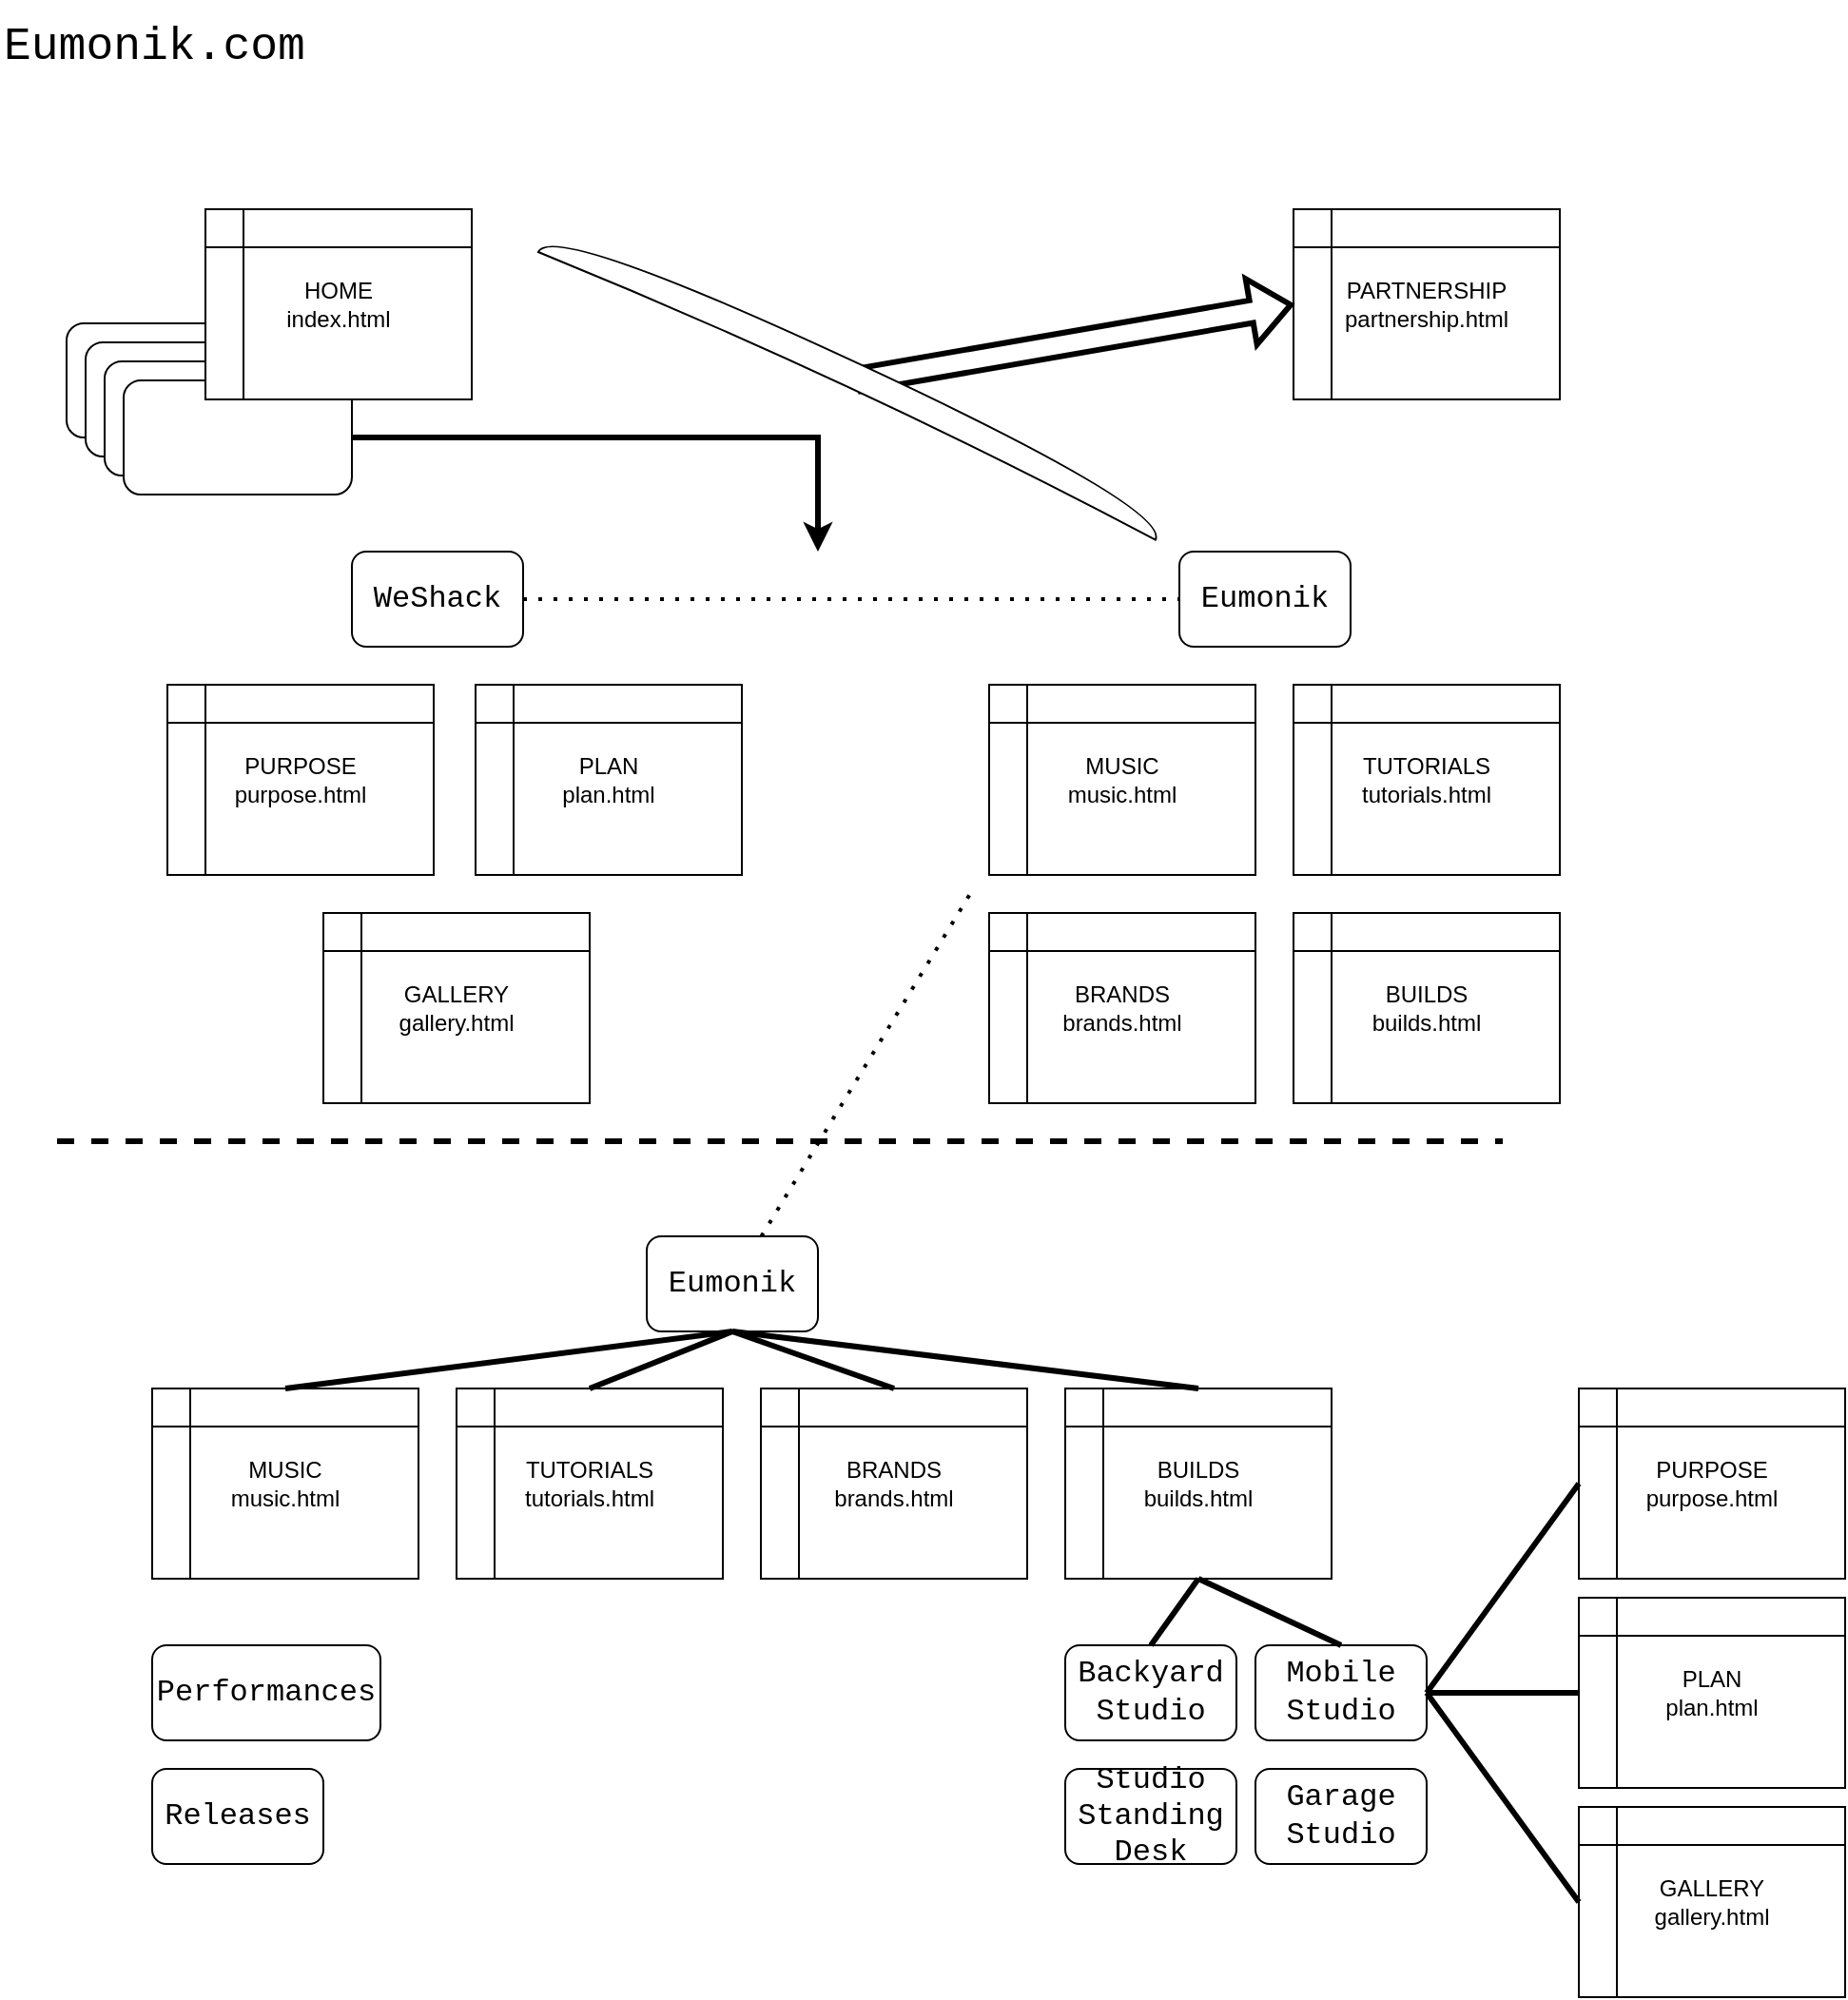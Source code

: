 <mxfile version="17.4.6" type="github">
  <diagram id="xalGUEY1jbddrHLXlYOY" name="Page-1">
    <mxGraphModel dx="1527" dy="942" grid="1" gridSize="10" guides="1" tooltips="1" connect="1" arrows="1" fold="1" page="1" pageScale="1" pageWidth="850" pageHeight="1100" math="0" shadow="0">
      <root>
        <mxCell id="0" />
        <mxCell id="1" parent="0" />
        <mxCell id="up5kKdKBbWI_Yvt1TdvK-1" value="" style="rounded=1;whiteSpace=wrap;html=1;" parent="1" vertex="1">
          <mxGeometry x="45" y="170" width="120" height="60" as="geometry" />
        </mxCell>
        <mxCell id="8K8TTzSOVT5qWjFkLYJU-2" value="&lt;font style=&quot;font-size: 24px&quot; face=&quot;Courier New&quot;&gt;Eumonik.com&lt;/font&gt;" style="text;html=1;strokeColor=none;fillColor=none;align=left;verticalAlign=middle;whiteSpace=wrap;rounded=0;" vertex="1" parent="1">
          <mxGeometry x="10" width="170" height="50" as="geometry" />
        </mxCell>
        <mxCell id="8K8TTzSOVT5qWjFkLYJU-3" value="" style="rounded=1;whiteSpace=wrap;html=1;" vertex="1" parent="1">
          <mxGeometry x="55" y="180" width="120" height="60" as="geometry" />
        </mxCell>
        <mxCell id="8K8TTzSOVT5qWjFkLYJU-4" value="" style="rounded=1;whiteSpace=wrap;html=1;" vertex="1" parent="1">
          <mxGeometry x="65" y="190" width="120" height="60" as="geometry" />
        </mxCell>
        <mxCell id="8K8TTzSOVT5qWjFkLYJU-5" value="" style="rounded=1;whiteSpace=wrap;html=1;" vertex="1" parent="1">
          <mxGeometry x="75" y="200" width="120" height="60" as="geometry" />
        </mxCell>
        <mxCell id="8K8TTzSOVT5qWjFkLYJU-10" value="MUSIC&lt;br&gt;music.html" style="shape=internalStorage;whiteSpace=wrap;html=1;backgroundOutline=1;" vertex="1" parent="1">
          <mxGeometry x="530" y="360" width="140" height="100" as="geometry" />
        </mxCell>
        <mxCell id="8K8TTzSOVT5qWjFkLYJU-12" value="TUTORIALS&lt;br&gt;tutorials.html" style="shape=internalStorage;whiteSpace=wrap;html=1;backgroundOutline=1;" vertex="1" parent="1">
          <mxGeometry x="690" y="360" width="140" height="100" as="geometry" />
        </mxCell>
        <mxCell id="8K8TTzSOVT5qWjFkLYJU-13" value="PLAN&lt;br&gt;plan.html" style="shape=internalStorage;whiteSpace=wrap;html=1;backgroundOutline=1;" vertex="1" parent="1">
          <mxGeometry x="260" y="360" width="140" height="100" as="geometry" />
        </mxCell>
        <mxCell id="8K8TTzSOVT5qWjFkLYJU-14" value="PURPOSE&lt;br&gt;purpose.html" style="shape=internalStorage;whiteSpace=wrap;html=1;backgroundOutline=1;" vertex="1" parent="1">
          <mxGeometry x="98" y="360" width="140" height="100" as="geometry" />
        </mxCell>
        <mxCell id="8K8TTzSOVT5qWjFkLYJU-15" value="" style="endArrow=classic;html=1;rounded=0;fontFamily=Courier New;fontSize=24;exitX=1;exitY=0.5;exitDx=0;exitDy=0;strokeWidth=3;" edge="1" parent="1" source="8K8TTzSOVT5qWjFkLYJU-5">
          <mxGeometry width="50" height="50" relative="1" as="geometry">
            <mxPoint x="390" y="290" as="sourcePoint" />
            <mxPoint x="440" y="290" as="targetPoint" />
            <Array as="points">
              <mxPoint x="440" y="230" />
            </Array>
          </mxGeometry>
        </mxCell>
        <mxCell id="8K8TTzSOVT5qWjFkLYJU-17" value="" style="endArrow=none;dashed=1;html=1;dashPattern=1 3;strokeWidth=2;rounded=0;fontFamily=Courier New;fontSize=24;startArrow=none;" edge="1" parent="1" source="8K8TTzSOVT5qWjFkLYJU-25">
          <mxGeometry width="50" height="50" relative="1" as="geometry">
            <mxPoint x="190" y="300" as="sourcePoint" />
            <mxPoint x="680" y="300" as="targetPoint" />
          </mxGeometry>
        </mxCell>
        <mxCell id="8K8TTzSOVT5qWjFkLYJU-1" value="HOME&lt;br&gt;index.html" style="shape=internalStorage;whiteSpace=wrap;html=1;backgroundOutline=1;" vertex="1" parent="1">
          <mxGeometry x="118" y="110" width="140" height="100" as="geometry" />
        </mxCell>
        <mxCell id="8K8TTzSOVT5qWjFkLYJU-18" value="GALLERY&lt;br&gt;gallery.html" style="shape=internalStorage;whiteSpace=wrap;html=1;backgroundOutline=1;" vertex="1" parent="1">
          <mxGeometry x="180" y="480" width="140" height="100" as="geometry" />
        </mxCell>
        <mxCell id="8K8TTzSOVT5qWjFkLYJU-19" value="PARTNERSHIP&lt;br&gt;partnership.html" style="shape=internalStorage;whiteSpace=wrap;html=1;backgroundOutline=1;" vertex="1" parent="1">
          <mxGeometry x="690" y="110" width="140" height="100" as="geometry" />
        </mxCell>
        <mxCell id="8K8TTzSOVT5qWjFkLYJU-20" value="" style="shape=flexArrow;endArrow=classic;html=1;rounded=0;fontFamily=Courier New;fontSize=24;strokeWidth=3;entryX=0;entryY=0.5;entryDx=0;entryDy=0;" edge="1" parent="1" target="8K8TTzSOVT5qWjFkLYJU-19">
          <mxGeometry width="50" height="50" relative="1" as="geometry">
            <mxPoint x="460" y="200" as="sourcePoint" />
            <mxPoint x="510" y="170" as="targetPoint" />
          </mxGeometry>
        </mxCell>
        <mxCell id="8K8TTzSOVT5qWjFkLYJU-21" value="" style="shape=xor;whiteSpace=wrap;html=1;fontFamily=Courier New;fontSize=24;rotation=-65;" vertex="1" parent="1">
          <mxGeometry x="450" y="20.98" width="18" height="358.03" as="geometry" />
        </mxCell>
        <mxCell id="8K8TTzSOVT5qWjFkLYJU-23" value="BRANDS&lt;br&gt;brands.html" style="shape=internalStorage;whiteSpace=wrap;html=1;backgroundOutline=1;" vertex="1" parent="1">
          <mxGeometry x="530" y="480" width="140" height="100" as="geometry" />
        </mxCell>
        <mxCell id="8K8TTzSOVT5qWjFkLYJU-24" value="BUILDS&lt;br&gt;builds.html" style="shape=internalStorage;whiteSpace=wrap;html=1;backgroundOutline=1;" vertex="1" parent="1">
          <mxGeometry x="690" y="480" width="140" height="100" as="geometry" />
        </mxCell>
        <mxCell id="8K8TTzSOVT5qWjFkLYJU-25" value="&lt;font style=&quot;font-size: 16px&quot;&gt;Eumonik&lt;/font&gt;" style="rounded=1;whiteSpace=wrap;html=1;fontFamily=Courier New;fontSize=12;" vertex="1" parent="1">
          <mxGeometry x="630" y="290" width="90" height="50" as="geometry" />
        </mxCell>
        <mxCell id="8K8TTzSOVT5qWjFkLYJU-26" value="" style="endArrow=none;dashed=1;html=1;dashPattern=1 3;strokeWidth=2;rounded=0;fontFamily=Courier New;fontSize=24;exitX=1;exitY=0.5;exitDx=0;exitDy=0;" edge="1" parent="1" source="8K8TTzSOVT5qWjFkLYJU-28" target="8K8TTzSOVT5qWjFkLYJU-25">
          <mxGeometry width="50" height="50" relative="1" as="geometry">
            <mxPoint x="190" y="300" as="sourcePoint" />
            <mxPoint x="680" y="300" as="targetPoint" />
          </mxGeometry>
        </mxCell>
        <mxCell id="8K8TTzSOVT5qWjFkLYJU-28" value="&lt;font style=&quot;font-size: 16px&quot;&gt;WeShack&lt;/font&gt;" style="rounded=1;whiteSpace=wrap;html=1;fontFamily=Courier New;fontSize=12;" vertex="1" parent="1">
          <mxGeometry x="195" y="290" width="90" height="50" as="geometry" />
        </mxCell>
        <mxCell id="8K8TTzSOVT5qWjFkLYJU-30" value="MUSIC&lt;br&gt;music.html" style="shape=internalStorage;whiteSpace=wrap;html=1;backgroundOutline=1;" vertex="1" parent="1">
          <mxGeometry x="90" y="730" width="140" height="100" as="geometry" />
        </mxCell>
        <mxCell id="8K8TTzSOVT5qWjFkLYJU-31" value="TUTORIALS&lt;br&gt;tutorials.html" style="shape=internalStorage;whiteSpace=wrap;html=1;backgroundOutline=1;" vertex="1" parent="1">
          <mxGeometry x="250" y="730" width="140" height="100" as="geometry" />
        </mxCell>
        <mxCell id="8K8TTzSOVT5qWjFkLYJU-32" value="" style="endArrow=none;dashed=1;html=1;dashPattern=1 3;strokeWidth=2;rounded=0;fontFamily=Courier New;fontSize=24;startArrow=none;" edge="1" parent="1" source="8K8TTzSOVT5qWjFkLYJU-35">
          <mxGeometry width="50" height="50" relative="1" as="geometry">
            <mxPoint x="-250" y="670" as="sourcePoint" />
            <mxPoint x="520" y="470" as="targetPoint" />
          </mxGeometry>
        </mxCell>
        <mxCell id="8K8TTzSOVT5qWjFkLYJU-33" value="BRANDS&lt;br&gt;brands.html" style="shape=internalStorage;whiteSpace=wrap;html=1;backgroundOutline=1;" vertex="1" parent="1">
          <mxGeometry x="410" y="730" width="140" height="100" as="geometry" />
        </mxCell>
        <mxCell id="8K8TTzSOVT5qWjFkLYJU-34" value="BUILDS&lt;br&gt;builds.html" style="shape=internalStorage;whiteSpace=wrap;html=1;backgroundOutline=1;" vertex="1" parent="1">
          <mxGeometry x="570" y="730" width="140" height="100" as="geometry" />
        </mxCell>
        <mxCell id="8K8TTzSOVT5qWjFkLYJU-35" value="&lt;font style=&quot;font-size: 16px&quot;&gt;Eumonik&lt;/font&gt;" style="rounded=1;whiteSpace=wrap;html=1;fontFamily=Courier New;fontSize=12;" vertex="1" parent="1">
          <mxGeometry x="350" y="650" width="90" height="50" as="geometry" />
        </mxCell>
        <mxCell id="8K8TTzSOVT5qWjFkLYJU-36" value="" style="endArrow=none;dashed=1;html=1;rounded=0;fontFamily=Courier New;fontSize=16;strokeWidth=3;" edge="1" parent="1">
          <mxGeometry width="50" height="50" relative="1" as="geometry">
            <mxPoint x="40" y="600" as="sourcePoint" />
            <mxPoint x="800" y="600" as="targetPoint" />
          </mxGeometry>
        </mxCell>
        <mxCell id="8K8TTzSOVT5qWjFkLYJU-37" value="PLAN&lt;br&gt;plan.html" style="shape=internalStorage;whiteSpace=wrap;html=1;backgroundOutline=1;" vertex="1" parent="1">
          <mxGeometry x="840" y="840" width="140" height="100" as="geometry" />
        </mxCell>
        <mxCell id="8K8TTzSOVT5qWjFkLYJU-38" value="PURPOSE&lt;br&gt;purpose.html" style="shape=internalStorage;whiteSpace=wrap;html=1;backgroundOutline=1;" vertex="1" parent="1">
          <mxGeometry x="840" y="730" width="140" height="100" as="geometry" />
        </mxCell>
        <mxCell id="8K8TTzSOVT5qWjFkLYJU-39" value="GALLERY&lt;br&gt;gallery.html" style="shape=internalStorage;whiteSpace=wrap;html=1;backgroundOutline=1;" vertex="1" parent="1">
          <mxGeometry x="840" y="950" width="140" height="100" as="geometry" />
        </mxCell>
        <mxCell id="8K8TTzSOVT5qWjFkLYJU-40" value="&lt;font style=&quot;font-size: 16px&quot;&gt;Mobile Studio&lt;/font&gt;" style="rounded=1;whiteSpace=wrap;html=1;fontFamily=Courier New;fontSize=12;" vertex="1" parent="1">
          <mxGeometry x="670" y="865" width="90" height="50" as="geometry" />
        </mxCell>
        <mxCell id="8K8TTzSOVT5qWjFkLYJU-41" value="" style="endArrow=none;html=1;rounded=0;fontFamily=Courier New;fontSize=16;strokeWidth=3;exitX=1;exitY=0.5;exitDx=0;exitDy=0;entryX=0;entryY=0.5;entryDx=0;entryDy=0;" edge="1" parent="1" source="8K8TTzSOVT5qWjFkLYJU-40" target="8K8TTzSOVT5qWjFkLYJU-38">
          <mxGeometry width="50" height="50" relative="1" as="geometry">
            <mxPoint x="530" y="600" as="sourcePoint" />
            <mxPoint x="580" y="550" as="targetPoint" />
          </mxGeometry>
        </mxCell>
        <mxCell id="8K8TTzSOVT5qWjFkLYJU-42" value="" style="endArrow=none;html=1;rounded=0;fontFamily=Courier New;fontSize=16;strokeWidth=3;entryX=1;entryY=0.5;entryDx=0;entryDy=0;exitX=0;exitY=0.5;exitDx=0;exitDy=0;" edge="1" parent="1" source="8K8TTzSOVT5qWjFkLYJU-37" target="8K8TTzSOVT5qWjFkLYJU-40">
          <mxGeometry width="50" height="50" relative="1" as="geometry">
            <mxPoint x="540" y="610" as="sourcePoint" />
            <mxPoint x="590" y="560" as="targetPoint" />
          </mxGeometry>
        </mxCell>
        <mxCell id="8K8TTzSOVT5qWjFkLYJU-43" value="" style="endArrow=none;html=1;rounded=0;fontFamily=Courier New;fontSize=16;strokeWidth=3;exitX=1;exitY=0.5;exitDx=0;exitDy=0;entryX=0;entryY=0.5;entryDx=0;entryDy=0;" edge="1" parent="1" source="8K8TTzSOVT5qWjFkLYJU-40" target="8K8TTzSOVT5qWjFkLYJU-39">
          <mxGeometry width="50" height="50" relative="1" as="geometry">
            <mxPoint x="550" y="620" as="sourcePoint" />
            <mxPoint x="600" y="570" as="targetPoint" />
          </mxGeometry>
        </mxCell>
        <mxCell id="8K8TTzSOVT5qWjFkLYJU-44" value="" style="endArrow=none;html=1;rounded=0;fontFamily=Courier New;fontSize=16;strokeWidth=3;exitX=0.5;exitY=0;exitDx=0;exitDy=0;entryX=0.5;entryY=1;entryDx=0;entryDy=0;" edge="1" parent="1" source="8K8TTzSOVT5qWjFkLYJU-40" target="8K8TTzSOVT5qWjFkLYJU-34">
          <mxGeometry width="50" height="50" relative="1" as="geometry">
            <mxPoint x="420" y="770" as="sourcePoint" />
            <mxPoint x="470" y="720" as="targetPoint" />
          </mxGeometry>
        </mxCell>
        <mxCell id="8K8TTzSOVT5qWjFkLYJU-45" value="" style="endArrow=none;html=1;rounded=0;fontFamily=Courier New;fontSize=16;strokeWidth=3;entryX=0.5;entryY=1;entryDx=0;entryDy=0;exitX=0.5;exitY=0;exitDx=0;exitDy=0;" edge="1" parent="1" source="8K8TTzSOVT5qWjFkLYJU-31" target="8K8TTzSOVT5qWjFkLYJU-35">
          <mxGeometry width="50" height="50" relative="1" as="geometry">
            <mxPoint x="430" y="780" as="sourcePoint" />
            <mxPoint x="480" y="730" as="targetPoint" />
          </mxGeometry>
        </mxCell>
        <mxCell id="8K8TTzSOVT5qWjFkLYJU-46" value="" style="endArrow=none;html=1;rounded=0;fontFamily=Courier New;fontSize=16;strokeWidth=3;exitX=0.5;exitY=1;exitDx=0;exitDy=0;entryX=0.5;entryY=0;entryDx=0;entryDy=0;" edge="1" parent="1" source="8K8TTzSOVT5qWjFkLYJU-35" target="8K8TTzSOVT5qWjFkLYJU-33">
          <mxGeometry width="50" height="50" relative="1" as="geometry">
            <mxPoint x="440" y="790" as="sourcePoint" />
            <mxPoint x="490" y="740" as="targetPoint" />
          </mxGeometry>
        </mxCell>
        <mxCell id="8K8TTzSOVT5qWjFkLYJU-47" value="" style="endArrow=none;html=1;rounded=0;fontFamily=Courier New;fontSize=16;strokeWidth=3;exitX=0.5;exitY=1;exitDx=0;exitDy=0;entryX=0.5;entryY=0;entryDx=0;entryDy=0;" edge="1" parent="1" source="8K8TTzSOVT5qWjFkLYJU-35" target="8K8TTzSOVT5qWjFkLYJU-34">
          <mxGeometry width="50" height="50" relative="1" as="geometry">
            <mxPoint x="450" y="800" as="sourcePoint" />
            <mxPoint x="500" y="750" as="targetPoint" />
          </mxGeometry>
        </mxCell>
        <mxCell id="8K8TTzSOVT5qWjFkLYJU-48" value="" style="endArrow=none;html=1;rounded=0;fontFamily=Courier New;fontSize=16;strokeWidth=3;exitX=0.5;exitY=1;exitDx=0;exitDy=0;entryX=0.5;entryY=0;entryDx=0;entryDy=0;" edge="1" parent="1" source="8K8TTzSOVT5qWjFkLYJU-35" target="8K8TTzSOVT5qWjFkLYJU-30">
          <mxGeometry width="50" height="50" relative="1" as="geometry">
            <mxPoint x="460" y="810" as="sourcePoint" />
            <mxPoint x="510" y="760" as="targetPoint" />
          </mxGeometry>
        </mxCell>
        <mxCell id="8K8TTzSOVT5qWjFkLYJU-49" value="&lt;font style=&quot;font-size: 16px&quot;&gt;Backyard&lt;br&gt;Studio&lt;br&gt;&lt;/font&gt;" style="rounded=1;whiteSpace=wrap;html=1;fontFamily=Courier New;fontSize=12;" vertex="1" parent="1">
          <mxGeometry x="570" y="865" width="90" height="50" as="geometry" />
        </mxCell>
        <mxCell id="8K8TTzSOVT5qWjFkLYJU-50" value="" style="endArrow=none;html=1;rounded=0;fontFamily=Courier New;fontSize=16;strokeWidth=3;exitX=0.5;exitY=0;exitDx=0;exitDy=0;entryX=0.5;entryY=1;entryDx=0;entryDy=0;" edge="1" parent="1" source="8K8TTzSOVT5qWjFkLYJU-49" target="8K8TTzSOVT5qWjFkLYJU-34">
          <mxGeometry width="50" height="50" relative="1" as="geometry">
            <mxPoint x="725" y="875" as="sourcePoint" />
            <mxPoint x="650" y="840" as="targetPoint" />
          </mxGeometry>
        </mxCell>
        <mxCell id="8K8TTzSOVT5qWjFkLYJU-51" value="&lt;font style=&quot;font-size: 16px&quot;&gt;Studio Standing Desk&lt;br&gt;&lt;/font&gt;" style="rounded=1;whiteSpace=wrap;html=1;fontFamily=Courier New;fontSize=12;" vertex="1" parent="1">
          <mxGeometry x="570" y="930" width="90" height="50" as="geometry" />
        </mxCell>
        <mxCell id="8K8TTzSOVT5qWjFkLYJU-52" value="&lt;font style=&quot;font-size: 16px&quot;&gt;Garage Studio&lt;br&gt;&lt;/font&gt;" style="rounded=1;whiteSpace=wrap;html=1;fontFamily=Courier New;fontSize=12;" vertex="1" parent="1">
          <mxGeometry x="670" y="930" width="90" height="50" as="geometry" />
        </mxCell>
        <mxCell id="8K8TTzSOVT5qWjFkLYJU-53" value="&lt;font style=&quot;font-size: 16px&quot;&gt;Performances&lt;br&gt;&lt;/font&gt;" style="rounded=1;whiteSpace=wrap;html=1;fontFamily=Courier New;fontSize=12;" vertex="1" parent="1">
          <mxGeometry x="90" y="865" width="120" height="50" as="geometry" />
        </mxCell>
        <mxCell id="8K8TTzSOVT5qWjFkLYJU-54" value="&lt;font style=&quot;font-size: 16px&quot;&gt;Releases&lt;br&gt;&lt;/font&gt;" style="rounded=1;whiteSpace=wrap;html=1;fontFamily=Courier New;fontSize=12;" vertex="1" parent="1">
          <mxGeometry x="90" y="930" width="90" height="50" as="geometry" />
        </mxCell>
      </root>
    </mxGraphModel>
  </diagram>
</mxfile>
